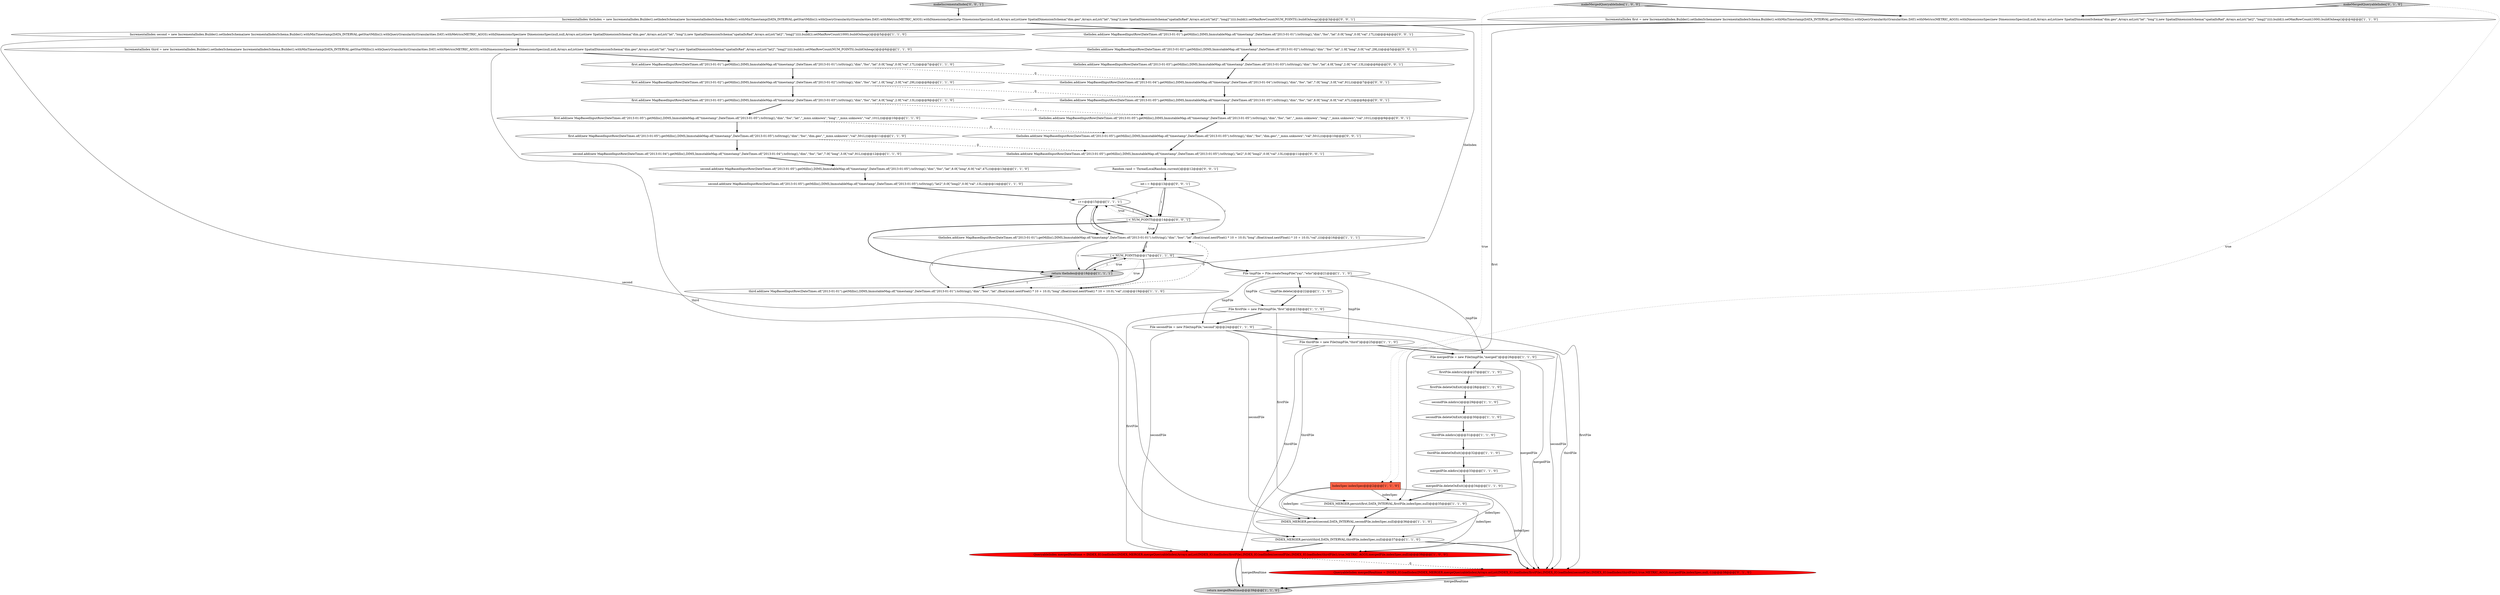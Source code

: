 digraph {
49 [style = filled, label = "int i = 8@@@13@@@['0', '0', '1']", fillcolor = white, shape = ellipse image = "AAA0AAABBB3BBB"];
18 [style = filled, label = "mergedFile.deleteOnExit()@@@34@@@['1', '1', '0']", fillcolor = white, shape = ellipse image = "AAA0AAABBB1BBB"];
29 [style = filled, label = "QueryableIndex mergedRealtime = INDEX_IO.loadIndex(INDEX_MERGER.mergeQueryableIndex(Arrays.asList(INDEX_IO.loadIndex(firstFile),INDEX_IO.loadIndex(secondFile),INDEX_IO.loadIndex(thirdFile)),true,METRIC_AGGS,mergedFile,indexSpec,null))@@@38@@@['1', '0', '0']", fillcolor = red, shape = ellipse image = "AAA1AAABBB1BBB"];
17 [style = filled, label = "mergedFile.mkdirs()@@@33@@@['1', '1', '0']", fillcolor = white, shape = ellipse image = "AAA0AAABBB1BBB"];
44 [style = filled, label = "makeIncrementalIndex['0', '0', '1']", fillcolor = lightgray, shape = diamond image = "AAA0AAABBB3BBB"];
32 [style = filled, label = "i++@@@15@@@['1', '1', '1']", fillcolor = white, shape = ellipse image = "AAA0AAABBB1BBB"];
28 [style = filled, label = "IncrementalIndex third = new IncrementalIndex.Builder().setIndexSchema(new IncrementalIndexSchema.Builder().withMinTimestamp(DATA_INTERVAL.getStartMillis()).withQueryGranularity(Granularities.DAY).withMetrics(METRIC_AGGS).withDimensionsSpec(new DimensionsSpec(null,null,Arrays.asList(new SpatialDimensionSchema(\"dim.geo\",Arrays.asList(\"lat\",\"long\")),new SpatialDimensionSchema(\"spatialIsRad\",Arrays.asList(\"lat2\",\"long2\"))))).build()).setMaxRowCount(NUM_POINTS).buildOnheap()@@@6@@@['1', '1', '0']", fillcolor = white, shape = ellipse image = "AAA0AAABBB1BBB"];
46 [style = filled, label = "theIndex.add(new MapBasedInputRow(DateTimes.of(\"2013-01-02\").getMillis(),DIMS,ImmutableMap.of(\"timestamp\",DateTimes.of(\"2013-01-02\").toString(),\"dim\",\"foo\",\"lat\",1.0f,\"long\",3.0f,\"val\",29L)))@@@5@@@['0', '0', '1']", fillcolor = white, shape = ellipse image = "AAA0AAABBB3BBB"];
40 [style = filled, label = "theIndex.add(new MapBasedInputRow(DateTimes.of(\"2013-01-05\").getMillis(),DIMS,ImmutableMap.of(\"timestamp\",DateTimes.of(\"2013-01-05\").toString(),\"lat2\",0.0f,\"long2\",0.0f,\"val\",13L)))@@@11@@@['0', '0', '1']", fillcolor = white, shape = ellipse image = "AAA0AAABBB3BBB"];
35 [style = filled, label = "second.add(new MapBasedInputRow(DateTimes.of(\"2013-01-05\").getMillis(),DIMS,ImmutableMap.of(\"timestamp\",DateTimes.of(\"2013-01-05\").toString(),\"lat2\",0.0f,\"long2\",0.0f,\"val\",13L)))@@@14@@@['1', '1', '0']", fillcolor = white, shape = ellipse image = "AAA0AAABBB1BBB"];
4 [style = filled, label = "secondFile.deleteOnExit()@@@30@@@['1', '1', '0']", fillcolor = white, shape = ellipse image = "AAA0AAABBB1BBB"];
21 [style = filled, label = "IncrementalIndex first = new IncrementalIndex.Builder().setIndexSchema(new IncrementalIndexSchema.Builder().withMinTimestamp(DATA_INTERVAL.getStartMillis()).withQueryGranularity(Granularities.DAY).withMetrics(METRIC_AGGS).withDimensionsSpec(new DimensionsSpec(null,null,Arrays.asList(new SpatialDimensionSchema(\"dim.geo\",Arrays.asList(\"lat\",\"long\")),new SpatialDimensionSchema(\"spatialIsRad\",Arrays.asList(\"lat2\",\"long2\"))))).build()).setMaxRowCount(1000).buildOnheap()@@@4@@@['1', '1', '0']", fillcolor = white, shape = ellipse image = "AAA0AAABBB1BBB"];
36 [style = filled, label = "return theIndex@@@18@@@['1', '1', '1']", fillcolor = lightgray, shape = ellipse image = "AAA0AAABBB1BBB"];
12 [style = filled, label = "third.add(new MapBasedInputRow(DateTimes.of(\"2013-01-01\").getMillis(),DIMS,ImmutableMap.of(\"timestamp\",DateTimes.of(\"2013-01-01\").toString(),\"dim\",\"boo\",\"lat\",(float)(rand.nextFloat() * 10 + 10.0),\"long\",(float)(rand.nextFloat() * 10 + 10.0),\"val\",i)))@@@19@@@['1', '1', '0']", fillcolor = white, shape = ellipse image = "AAA0AAABBB1BBB"];
25 [style = filled, label = "firstFile.deleteOnExit()@@@28@@@['1', '1', '0']", fillcolor = white, shape = ellipse image = "AAA0AAABBB1BBB"];
10 [style = filled, label = "second.add(new MapBasedInputRow(DateTimes.of(\"2013-01-05\").getMillis(),DIMS,ImmutableMap.of(\"timestamp\",DateTimes.of(\"2013-01-05\").toString(),\"dim\",\"foo\",\"lat\",8.0f,\"long\",6.0f,\"val\",47L)))@@@13@@@['1', '1', '0']", fillcolor = white, shape = ellipse image = "AAA0AAABBB1BBB"];
7 [style = filled, label = "tmpFile.delete()@@@22@@@['1', '1', '0']", fillcolor = white, shape = ellipse image = "AAA0AAABBB1BBB"];
9 [style = filled, label = "IncrementalIndex second = new IncrementalIndex.Builder().setIndexSchema(new IncrementalIndexSchema.Builder().withMinTimestamp(DATA_INTERVAL.getStartMillis()).withQueryGranularity(Granularities.DAY).withMetrics(METRIC_AGGS).withDimensionsSpec(new DimensionsSpec(null,null,Arrays.asList(new SpatialDimensionSchema(\"dim.geo\",Arrays.asList(\"lat\",\"long\")),new SpatialDimensionSchema(\"spatialIsRad\",Arrays.asList(\"lat2\",\"long2\"))))).build()).setMaxRowCount(1000).buildOnheap()@@@5@@@['1', '1', '0']", fillcolor = white, shape = ellipse image = "AAA0AAABBB1BBB"];
13 [style = filled, label = "File mergedFile = new File(tmpFile,\"merged\")@@@26@@@['1', '1', '0']", fillcolor = white, shape = ellipse image = "AAA0AAABBB1BBB"];
38 [style = filled, label = "QueryableIndex mergedRealtime = INDEX_IO.loadIndex(INDEX_MERGER.mergeQueryableIndex(Arrays.asList(INDEX_IO.loadIndex(firstFile),INDEX_IO.loadIndex(secondFile),INDEX_IO.loadIndex(thirdFile)),true,METRIC_AGGS,mergedFile,indexSpec,null,-1))@@@38@@@['0', '1', '0']", fillcolor = red, shape = ellipse image = "AAA1AAABBB2BBB"];
15 [style = filled, label = "first.add(new MapBasedInputRow(DateTimes.of(\"2013-01-05\").getMillis(),DIMS,ImmutableMap.of(\"timestamp\",DateTimes.of(\"2013-01-05\").toString(),\"dim\",\"foo\",\"dim.geo\",\"_mmx.unknown\",\"val\",501L)))@@@11@@@['1', '1', '0']", fillcolor = white, shape = ellipse image = "AAA0AAABBB1BBB"];
42 [style = filled, label = "theIndex.add(new MapBasedInputRow(DateTimes.of(\"2013-01-01\").getMillis(),DIMS,ImmutableMap.of(\"timestamp\",DateTimes.of(\"2013-01-01\").toString(),\"dim\",\"foo\",\"lat\",0.0f,\"long\",0.0f,\"val\",17L)))@@@4@@@['0', '0', '1']", fillcolor = white, shape = ellipse image = "AAA0AAABBB3BBB"];
26 [style = filled, label = "File firstFile = new File(tmpFile,\"first\")@@@23@@@['1', '1', '0']", fillcolor = white, shape = ellipse image = "AAA0AAABBB1BBB"];
1 [style = filled, label = "INDEX_MERGER.persist(third,DATA_INTERVAL,thirdFile,indexSpec,null)@@@37@@@['1', '1', '0']", fillcolor = white, shape = ellipse image = "AAA0AAABBB1BBB"];
30 [style = filled, label = "makeMergedQueryableIndex['1', '0', '0']", fillcolor = lightgray, shape = diamond image = "AAA0AAABBB1BBB"];
14 [style = filled, label = "i < NUM_POINTS@@@17@@@['1', '1', '0']", fillcolor = white, shape = diamond image = "AAA0AAABBB1BBB"];
2 [style = filled, label = "first.add(new MapBasedInputRow(DateTimes.of(\"2013-01-05\").getMillis(),DIMS,ImmutableMap.of(\"timestamp\",DateTimes.of(\"2013-01-05\").toString(),\"dim\",\"foo\",\"lat\",\"_mmx.unknown\",\"long\",\"_mmx.unknown\",\"val\",101L)))@@@10@@@['1', '1', '0']", fillcolor = white, shape = ellipse image = "AAA0AAABBB1BBB"];
31 [style = filled, label = "first.add(new MapBasedInputRow(DateTimes.of(\"2013-01-03\").getMillis(),DIMS,ImmutableMap.of(\"timestamp\",DateTimes.of(\"2013-01-03\").toString(),\"dim\",\"foo\",\"lat\",4.0f,\"long\",2.0f,\"val\",13L)))@@@9@@@['1', '1', '0']", fillcolor = white, shape = ellipse image = "AAA0AAABBB1BBB"];
45 [style = filled, label = "theIndex.add(new MapBasedInputRow(DateTimes.of(\"2013-01-05\").getMillis(),DIMS,ImmutableMap.of(\"timestamp\",DateTimes.of(\"2013-01-05\").toString(),\"dim\",\"foo\",\"lat\",8.0f,\"long\",6.0f,\"val\",47L)))@@@8@@@['0', '0', '1']", fillcolor = white, shape = ellipse image = "AAA0AAABBB3BBB"];
3 [style = filled, label = "thirdFile.mkdirs()@@@31@@@['1', '1', '0']", fillcolor = white, shape = ellipse image = "AAA0AAABBB1BBB"];
41 [style = filled, label = "theIndex.add(new MapBasedInputRow(DateTimes.of(\"2013-01-05\").getMillis(),DIMS,ImmutableMap.of(\"timestamp\",DateTimes.of(\"2013-01-05\").toString(),\"dim\",\"foo\",\"lat\",\"_mmx.unknown\",\"long\",\"_mmx.unknown\",\"val\",101L)))@@@9@@@['0', '0', '1']", fillcolor = white, shape = ellipse image = "AAA0AAABBB3BBB"];
51 [style = filled, label = "IncrementalIndex theIndex = new IncrementalIndex.Builder().setIndexSchema(new IncrementalIndexSchema.Builder().withMinTimestamp(DATA_INTERVAL.getStartMillis()).withQueryGranularity(Granularities.DAY).withMetrics(METRIC_AGGS).withDimensionsSpec(new DimensionsSpec(null,null,Arrays.asList(new SpatialDimensionSchema(\"dim.geo\",Arrays.asList(\"lat\",\"long\")),new SpatialDimensionSchema(\"spatialIsRad\",Arrays.asList(\"lat2\",\"long2\"))))).build()).setMaxRowCount(NUM_POINTS).buildOnheap()@@@3@@@['0', '0', '1']", fillcolor = white, shape = ellipse image = "AAA0AAABBB3BBB"];
23 [style = filled, label = "File tmpFile = File.createTempFile(\"yay\",\"who\")@@@21@@@['1', '1', '0']", fillcolor = white, shape = ellipse image = "AAA0AAABBB1BBB"];
5 [style = filled, label = "File secondFile = new File(tmpFile,\"second\")@@@24@@@['1', '1', '0']", fillcolor = white, shape = ellipse image = "AAA0AAABBB1BBB"];
16 [style = filled, label = "first.add(new MapBasedInputRow(DateTimes.of(\"2013-01-01\").getMillis(),DIMS,ImmutableMap.of(\"timestamp\",DateTimes.of(\"2013-01-01\").toString(),\"dim\",\"foo\",\"lat\",0.0f,\"long\",0.0f,\"val\",17L)))@@@7@@@['1', '1', '0']", fillcolor = white, shape = ellipse image = "AAA0AAABBB1BBB"];
20 [style = filled, label = "thirdFile.deleteOnExit()@@@32@@@['1', '1', '0']", fillcolor = white, shape = ellipse image = "AAA0AAABBB1BBB"];
27 [style = filled, label = "return mergedRealtime@@@39@@@['1', '1', '0']", fillcolor = lightgray, shape = ellipse image = "AAA0AAABBB1BBB"];
39 [style = filled, label = "theIndex.add(new MapBasedInputRow(DateTimes.of(\"2013-01-05\").getMillis(),DIMS,ImmutableMap.of(\"timestamp\",DateTimes.of(\"2013-01-05\").toString(),\"dim\",\"foo\",\"dim.geo\",\"_mmx.unknown\",\"val\",501L)))@@@10@@@['0', '0', '1']", fillcolor = white, shape = ellipse image = "AAA0AAABBB3BBB"];
48 [style = filled, label = "i < NUM_POINTS@@@14@@@['0', '0', '1']", fillcolor = white, shape = diamond image = "AAA0AAABBB3BBB"];
22 [style = filled, label = "first.add(new MapBasedInputRow(DateTimes.of(\"2013-01-02\").getMillis(),DIMS,ImmutableMap.of(\"timestamp\",DateTimes.of(\"2013-01-02\").toString(),\"dim\",\"foo\",\"lat\",1.0f,\"long\",3.0f,\"val\",29L)))@@@8@@@['1', '1', '0']", fillcolor = white, shape = ellipse image = "AAA0AAABBB1BBB"];
43 [style = filled, label = "Random rand = ThreadLocalRandom.current()@@@12@@@['0', '0', '1']", fillcolor = white, shape = ellipse image = "AAA0AAABBB3BBB"];
47 [style = filled, label = "theIndex.add(new MapBasedInputRow(DateTimes.of(\"2013-01-03\").getMillis(),DIMS,ImmutableMap.of(\"timestamp\",DateTimes.of(\"2013-01-03\").toString(),\"dim\",\"foo\",\"lat\",4.0f,\"long\",2.0f,\"val\",13L)))@@@6@@@['0', '0', '1']", fillcolor = white, shape = ellipse image = "AAA0AAABBB3BBB"];
0 [style = filled, label = "INDEX_MERGER.persist(second,DATA_INTERVAL,secondFile,indexSpec,null)@@@36@@@['1', '1', '0']", fillcolor = white, shape = ellipse image = "AAA0AAABBB1BBB"];
37 [style = filled, label = "makeMergedQueryableIndex['0', '1', '0']", fillcolor = lightgray, shape = diamond image = "AAA0AAABBB2BBB"];
19 [style = filled, label = "secondFile.mkdirs()@@@29@@@['1', '1', '0']", fillcolor = white, shape = ellipse image = "AAA0AAABBB1BBB"];
33 [style = filled, label = "IndexSpec indexSpec@@@2@@@['1', '1', '0']", fillcolor = tomato, shape = box image = "AAA0AAABBB1BBB"];
50 [style = filled, label = "theIndex.add(new MapBasedInputRow(DateTimes.of(\"2013-01-04\").getMillis(),DIMS,ImmutableMap.of(\"timestamp\",DateTimes.of(\"2013-01-04\").toString(),\"dim\",\"foo\",\"lat\",7.0f,\"long\",3.0f,\"val\",91L)))@@@7@@@['0', '0', '1']", fillcolor = white, shape = ellipse image = "AAA0AAABBB3BBB"];
11 [style = filled, label = "theIndex.add(new MapBasedInputRow(DateTimes.of(\"2013-01-01\").getMillis(),DIMS,ImmutableMap.of(\"timestamp\",DateTimes.of(\"2013-01-01\").toString(),\"dim\",\"boo\",\"lat\",(float)(rand.nextFloat() * 10 + 10.0),\"long\",(float)(rand.nextFloat() * 10 + 10.0),\"val\",i)))@@@16@@@['1', '1', '1']", fillcolor = white, shape = ellipse image = "AAA0AAABBB1BBB"];
24 [style = filled, label = "INDEX_MERGER.persist(first,DATA_INTERVAL,firstFile,indexSpec,null)@@@35@@@['1', '1', '0']", fillcolor = white, shape = ellipse image = "AAA0AAABBB1BBB"];
8 [style = filled, label = "File thirdFile = new File(tmpFile,\"third\")@@@25@@@['1', '1', '0']", fillcolor = white, shape = ellipse image = "AAA0AAABBB1BBB"];
6 [style = filled, label = "firstFile.mkdirs()@@@27@@@['1', '1', '0']", fillcolor = white, shape = ellipse image = "AAA0AAABBB1BBB"];
34 [style = filled, label = "second.add(new MapBasedInputRow(DateTimes.of(\"2013-01-04\").getMillis(),DIMS,ImmutableMap.of(\"timestamp\",DateTimes.of(\"2013-01-04\").toString(),\"dim\",\"foo\",\"lat\",7.0f,\"long\",3.0f,\"val\",91L)))@@@12@@@['1', '1', '0']", fillcolor = white, shape = ellipse image = "AAA0AAABBB1BBB"];
32->48 [style = solid, label="i"];
23->5 [style = solid, label="tmpFile"];
11->14 [style = bold, label=""];
5->29 [style = solid, label="secondFile"];
23->26 [style = solid, label="tmpFile"];
33->24 [style = solid, label="indexSpec"];
10->35 [style = bold, label=""];
49->48 [style = bold, label=""];
36->12 [style = solid, label="i"];
31->41 [style = dashed, label="0"];
23->8 [style = solid, label="tmpFile"];
26->29 [style = solid, label="firstFile"];
15->40 [style = dashed, label="0"];
7->26 [style = bold, label=""];
44->51 [style = bold, label=""];
23->13 [style = solid, label="tmpFile"];
28->1 [style = solid, label="third"];
8->29 [style = solid, label="thirdFile"];
2->15 [style = bold, label=""];
25->19 [style = bold, label=""];
9->0 [style = solid, label="second"];
50->45 [style = bold, label=""];
33->0 [style = solid, label="indexSpec"];
32->11 [style = bold, label=""];
49->48 [style = solid, label="i"];
1->38 [style = bold, label=""];
30->33 [style = dotted, label="true"];
45->41 [style = bold, label=""];
4->3 [style = bold, label=""];
42->46 [style = bold, label=""];
14->12 [style = dotted, label="true"];
15->34 [style = bold, label=""];
24->0 [style = bold, label=""];
37->21 [style = bold, label=""];
31->2 [style = bold, label=""];
33->38 [style = solid, label="indexSpec"];
36->14 [style = bold, label=""];
5->0 [style = solid, label="secondFile"];
29->27 [style = bold, label=""];
12->11 [style = dashed, label="0"];
21->9 [style = bold, label=""];
11->12 [style = solid, label="i"];
2->39 [style = dashed, label="0"];
32->48 [style = bold, label=""];
29->38 [style = dashed, label="0"];
23->7 [style = bold, label=""];
51->42 [style = bold, label=""];
49->11 [style = solid, label="i"];
21->24 [style = solid, label="first"];
18->24 [style = bold, label=""];
22->45 [style = dashed, label="0"];
12->36 [style = bold, label=""];
38->27 [style = bold, label=""];
35->32 [style = bold, label=""];
11->32 [style = bold, label=""];
5->38 [style = solid, label="secondFile"];
47->50 [style = bold, label=""];
9->28 [style = bold, label=""];
30->21 [style = bold, label=""];
33->29 [style = solid, label="indexSpec"];
14->23 [style = bold, label=""];
48->11 [style = bold, label=""];
48->32 [style = dotted, label="true"];
0->1 [style = bold, label=""];
39->40 [style = bold, label=""];
11->14 [style = solid, label="i"];
26->38 [style = solid, label="firstFile"];
26->24 [style = solid, label="firstFile"];
40->43 [style = bold, label=""];
13->6 [style = bold, label=""];
1->29 [style = bold, label=""];
32->11 [style = solid, label="i"];
8->13 [style = bold, label=""];
8->1 [style = solid, label="thirdFile"];
5->8 [style = bold, label=""];
8->38 [style = solid, label="thirdFile"];
13->38 [style = solid, label="mergedFile"];
37->33 [style = dotted, label="true"];
20->17 [style = bold, label=""];
48->36 [style = bold, label=""];
26->5 [style = bold, label=""];
22->31 [style = bold, label=""];
16->22 [style = bold, label=""];
46->47 [style = bold, label=""];
34->10 [style = bold, label=""];
28->16 [style = bold, label=""];
14->36 [style = dotted, label="true"];
48->11 [style = dotted, label="true"];
11->36 [style = solid, label="i"];
3->20 [style = bold, label=""];
29->27 [style = solid, label="mergedRealtime"];
13->29 [style = solid, label="mergedFile"];
14->12 [style = bold, label=""];
33->1 [style = solid, label="indexSpec"];
16->50 [style = dashed, label="0"];
38->27 [style = solid, label="mergedRealtime"];
43->49 [style = bold, label=""];
51->36 [style = solid, label="theIndex"];
19->4 [style = bold, label=""];
49->32 [style = solid, label="i"];
41->39 [style = bold, label=""];
17->18 [style = bold, label=""];
6->25 [style = bold, label=""];
36->14 [style = solid, label="i"];
}
